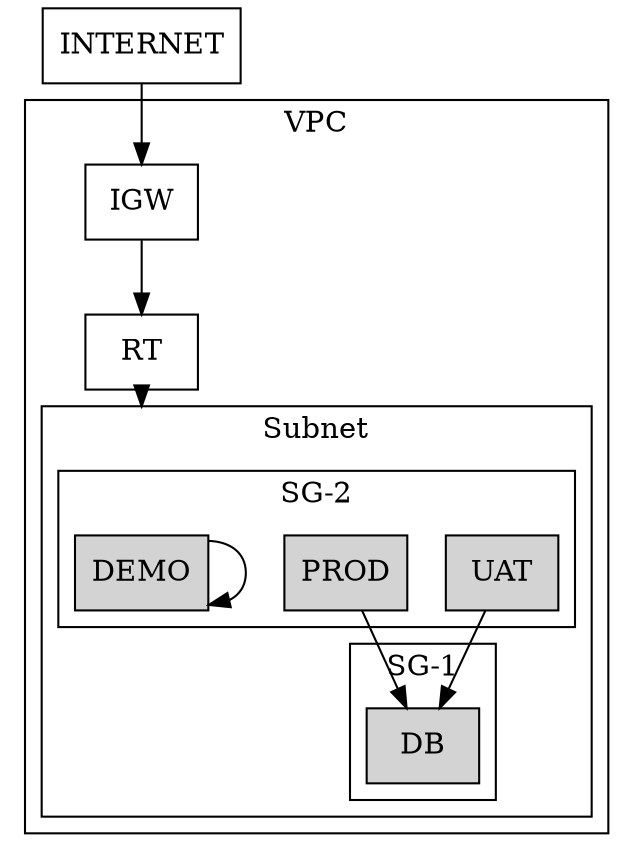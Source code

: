 digraph G {
  compound=true;
  subgraph cluster_0 {
    label = "VPC";
    node [shape=box];
    IGW->RT
    subgraph cluster_1 {
        label = "Subnet";
        subgraph cluster_2 {
            label = "SG-1";
            node [style=filled,shape=box];
            DB;
        }
        subgraph cluster_3 {
            label = "SG-2";
            node [style=filled,shape=box];
            UAT;
            PROD;
            DEMO;
        }
    }
    
  }

  UAT->DB;
  PROD->DB;
  DEMO->DEMO;
  RT->DEMO [lhead=cluster_1];
  node [shape=box];
  INTERNET->IGW 
}